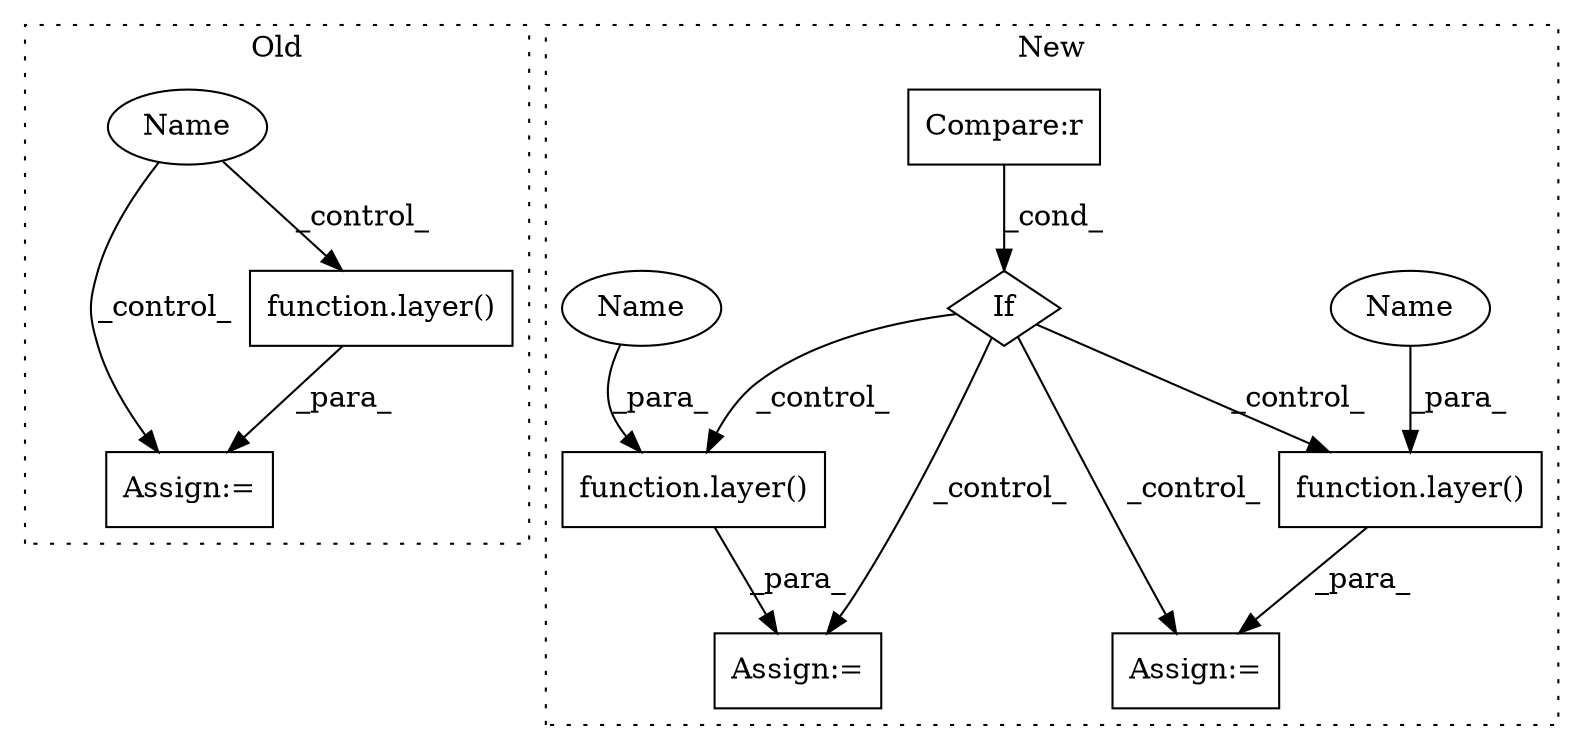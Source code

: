 digraph G {
subgraph cluster0 {
1 [label="function.layer()" a="75" s="5246,5283" l="6,1" shape="box"];
4 [label="Assign:=" a="68" s="5243" l="3" shape="box"];
9 [label="Name" a="87" s="5203" l="5" shape="ellipse"];
label = "Old";
style="dotted";
}
subgraph cluster1 {
2 [label="function.layer()" a="75" s="5185,5239" l="6,1" shape="box"];
3 [label="Assign:=" a="68" s="5182" l="3" shape="box"];
5 [label="If" a="96" s="5126,5158" l="3,18" shape="diamond"];
6 [label="function.layer()" a="75" s="5284,5332" l="6,1" shape="box"];
7 [label="Compare:r" a="40" s="5129" l="29" shape="box"];
8 [label="Assign:=" a="68" s="5281" l="3" shape="box"];
10 [label="Name" a="87" s="5298" l="9" shape="ellipse"];
11 [label="Name" a="87" s="5199" l="9" shape="ellipse"];
label = "New";
style="dotted";
}
1 -> 4 [label="_para_"];
2 -> 3 [label="_para_"];
5 -> 2 [label="_control_"];
5 -> 3 [label="_control_"];
5 -> 8 [label="_control_"];
5 -> 6 [label="_control_"];
6 -> 8 [label="_para_"];
7 -> 5 [label="_cond_"];
9 -> 1 [label="_control_"];
9 -> 4 [label="_control_"];
10 -> 6 [label="_para_"];
11 -> 2 [label="_para_"];
}